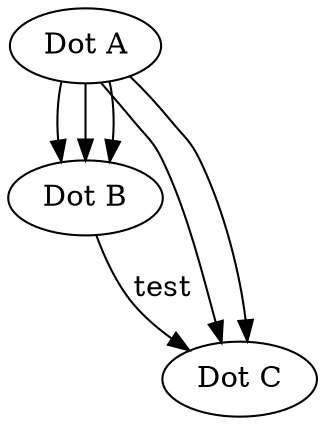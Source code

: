 // The Test Table
digraph {
	A [label="Dot A"]
	B [label="Dot B"]
	C [label="Dot C"]
	A -> B
	A -> C
	A -> B
	A -> C
	A -> B
	B -> C [label=test]
}
